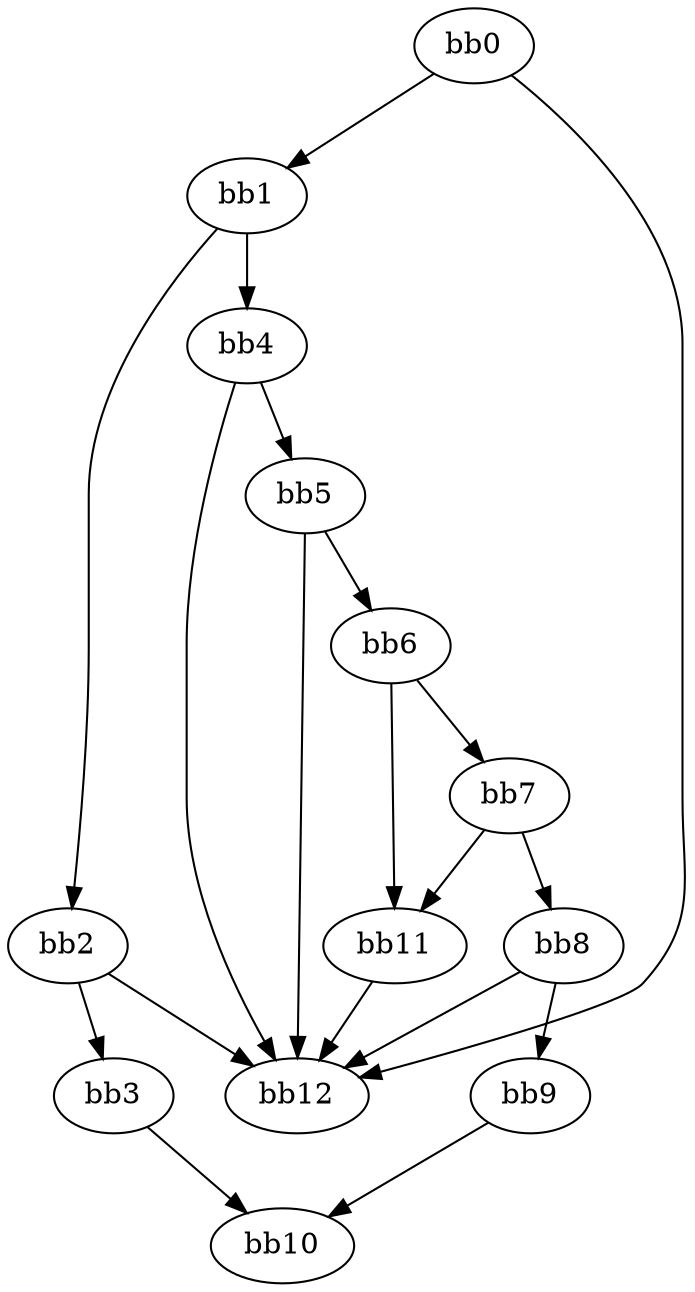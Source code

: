 digraph {
    0 [ label = "bb0\l" ]
    1 [ label = "bb1\l" ]
    2 [ label = "bb2\l" ]
    3 [ label = "bb3\l" ]
    4 [ label = "bb4\l" ]
    5 [ label = "bb5\l" ]
    6 [ label = "bb6\l" ]
    7 [ label = "bb7\l" ]
    8 [ label = "bb8\l" ]
    9 [ label = "bb9\l" ]
    10 [ label = "bb10\l" ]
    11 [ label = "bb11\l" ]
    12 [ label = "bb12\l" ]
    0 -> 1 [ ]
    0 -> 12 [ ]
    1 -> 2 [ ]
    1 -> 4 [ ]
    2 -> 3 [ ]
    2 -> 12 [ ]
    3 -> 10 [ ]
    4 -> 5 [ ]
    4 -> 12 [ ]
    5 -> 6 [ ]
    5 -> 12 [ ]
    6 -> 7 [ ]
    6 -> 11 [ ]
    7 -> 8 [ ]
    7 -> 11 [ ]
    8 -> 9 [ ]
    8 -> 12 [ ]
    9 -> 10 [ ]
    11 -> 12 [ ]
}


